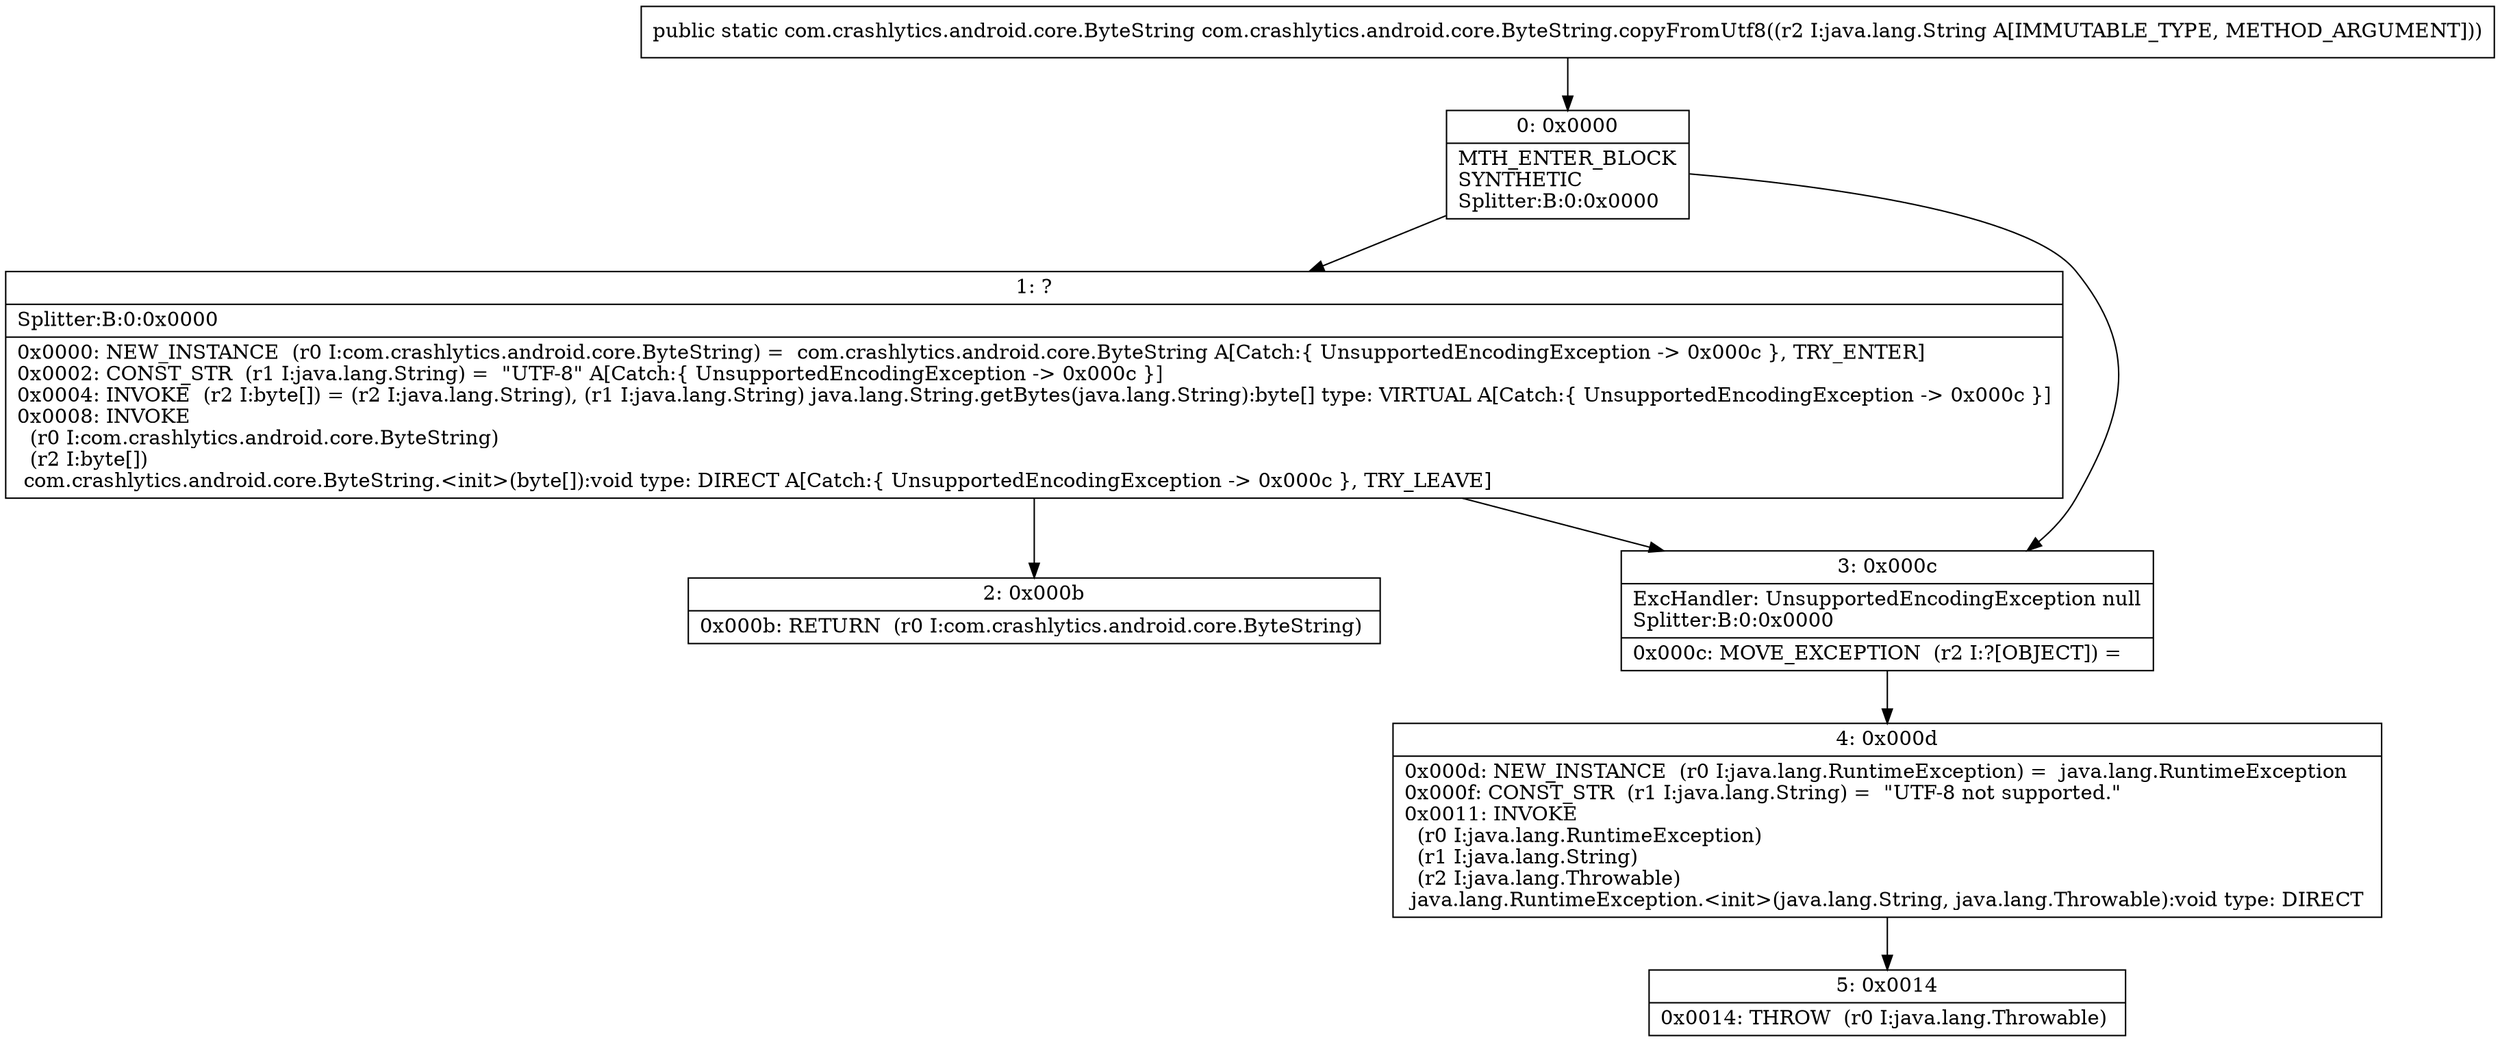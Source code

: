 digraph "CFG forcom.crashlytics.android.core.ByteString.copyFromUtf8(Ljava\/lang\/String;)Lcom\/crashlytics\/android\/core\/ByteString;" {
Node_0 [shape=record,label="{0\:\ 0x0000|MTH_ENTER_BLOCK\lSYNTHETIC\lSplitter:B:0:0x0000\l}"];
Node_1 [shape=record,label="{1\:\ ?|Splitter:B:0:0x0000\l|0x0000: NEW_INSTANCE  (r0 I:com.crashlytics.android.core.ByteString) =  com.crashlytics.android.core.ByteString A[Catch:\{ UnsupportedEncodingException \-\> 0x000c \}, TRY_ENTER]\l0x0002: CONST_STR  (r1 I:java.lang.String) =  \"UTF\-8\" A[Catch:\{ UnsupportedEncodingException \-\> 0x000c \}]\l0x0004: INVOKE  (r2 I:byte[]) = (r2 I:java.lang.String), (r1 I:java.lang.String) java.lang.String.getBytes(java.lang.String):byte[] type: VIRTUAL A[Catch:\{ UnsupportedEncodingException \-\> 0x000c \}]\l0x0008: INVOKE  \l  (r0 I:com.crashlytics.android.core.ByteString)\l  (r2 I:byte[])\l com.crashlytics.android.core.ByteString.\<init\>(byte[]):void type: DIRECT A[Catch:\{ UnsupportedEncodingException \-\> 0x000c \}, TRY_LEAVE]\l}"];
Node_2 [shape=record,label="{2\:\ 0x000b|0x000b: RETURN  (r0 I:com.crashlytics.android.core.ByteString) \l}"];
Node_3 [shape=record,label="{3\:\ 0x000c|ExcHandler: UnsupportedEncodingException null\lSplitter:B:0:0x0000\l|0x000c: MOVE_EXCEPTION  (r2 I:?[OBJECT]) =  \l}"];
Node_4 [shape=record,label="{4\:\ 0x000d|0x000d: NEW_INSTANCE  (r0 I:java.lang.RuntimeException) =  java.lang.RuntimeException \l0x000f: CONST_STR  (r1 I:java.lang.String) =  \"UTF\-8 not supported.\" \l0x0011: INVOKE  \l  (r0 I:java.lang.RuntimeException)\l  (r1 I:java.lang.String)\l  (r2 I:java.lang.Throwable)\l java.lang.RuntimeException.\<init\>(java.lang.String, java.lang.Throwable):void type: DIRECT \l}"];
Node_5 [shape=record,label="{5\:\ 0x0014|0x0014: THROW  (r0 I:java.lang.Throwable) \l}"];
MethodNode[shape=record,label="{public static com.crashlytics.android.core.ByteString com.crashlytics.android.core.ByteString.copyFromUtf8((r2 I:java.lang.String A[IMMUTABLE_TYPE, METHOD_ARGUMENT])) }"];
MethodNode -> Node_0;
Node_0 -> Node_1;
Node_0 -> Node_3;
Node_1 -> Node_2;
Node_1 -> Node_3;
Node_3 -> Node_4;
Node_4 -> Node_5;
}

